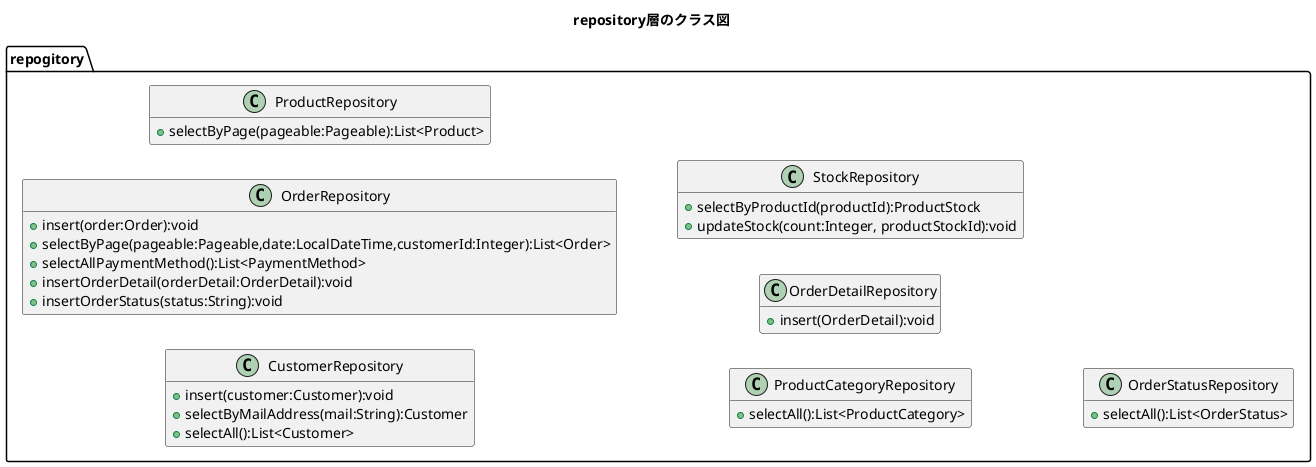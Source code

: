 @startuml
title repository層のクラス図
hide empty members
left to right direction

package repogitory{
class CustomerRepository{
        +insert(customer:Customer):void
        +selectByMailAddress(mail:String):Customer
        +selectAll():List<Customer>
    }

    class OrderRepository{
        +insert(order:Order):void
        +selectByPage(pageable:Pageable,date:LocalDateTime,customerId:Integer):List<Order>
        +selectAllPaymentMethod():List<PaymentMethod>
        +insertOrderDetail(orderDetail:OrderDetail):void
        +insertOrderStatus(status:String):void
    }

    class ProductRepository{
        +selectByPage(pageable:Pageable):List<Product>
    }

    class ProductCategoryRepository{
        +selectAll():List<ProductCategory>
    }

    class OrderDetailRepository{
        +insert(OrderDetail):void
    }
    
    class StockRepository{
        +selectByProductId(productId):ProductStock
        +updateStock(count:Integer, productStockId):void
    }

    class OrderStatusRepository{
        +selectAll():List<OrderStatus>
    }
}
@enduml